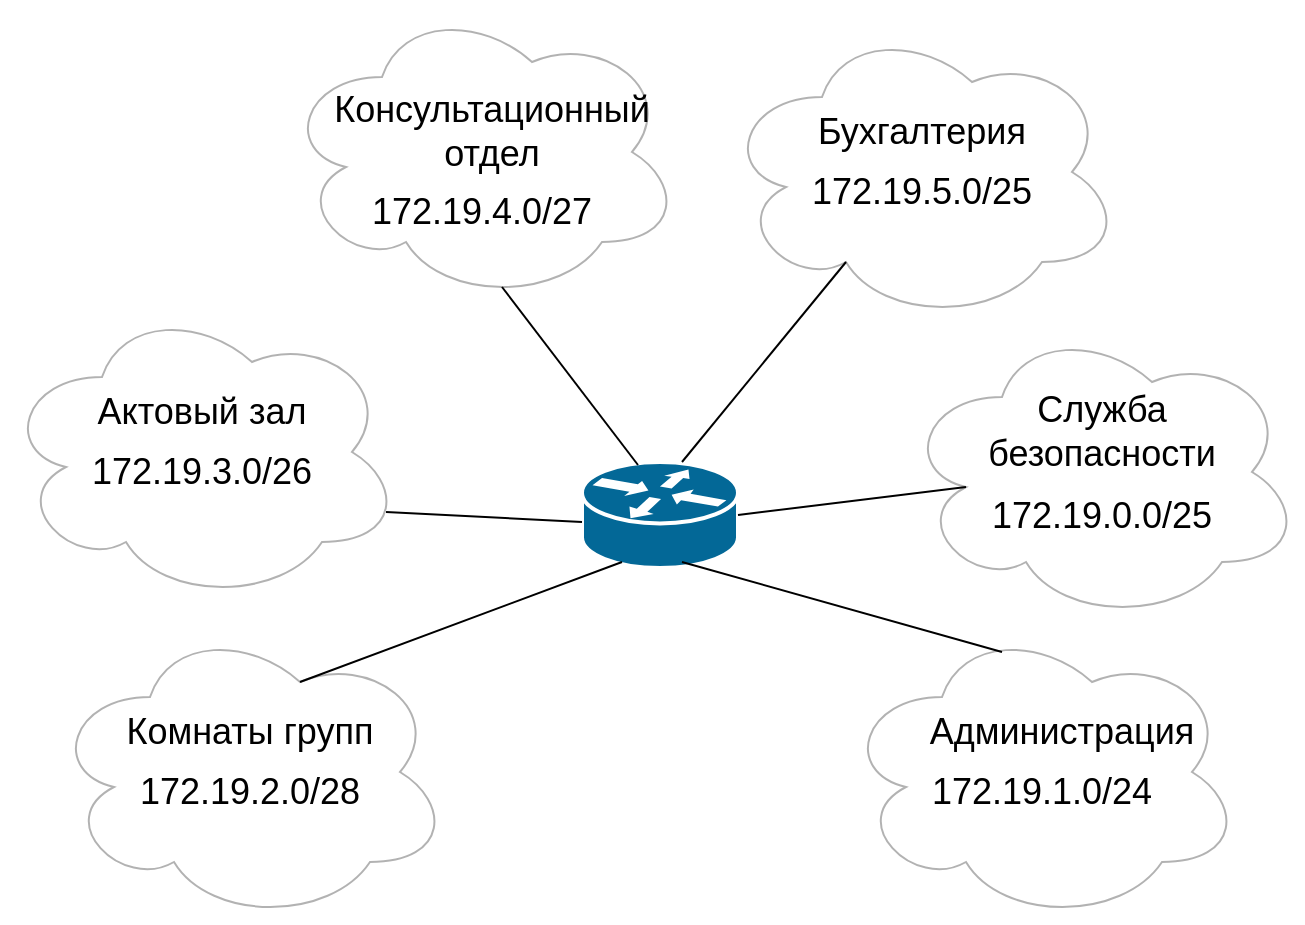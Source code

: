 <mxfile version="21.1.7" type="github">
  <diagram name="Страница 1" id="p27JUwvm5M4ZzsYuVRgJ">
    <mxGraphModel dx="580" dy="943" grid="1" gridSize="10" guides="1" tooltips="1" connect="1" arrows="1" fold="1" page="1" pageScale="1" pageWidth="827" pageHeight="1169" math="0" shadow="0">
      <root>
        <mxCell id="0" />
        <mxCell id="1" parent="0" />
        <mxCell id="jLHJVaF-LyCm6qlwedWC-1" value="" style="shape=mxgraph.cisco.routers.router;sketch=0;html=1;pointerEvents=1;dashed=0;fillColor=#036897;strokeColor=#ffffff;strokeWidth=2;verticalLabelPosition=bottom;verticalAlign=top;align=center;outlineConnect=0;" vertex="1" parent="1">
          <mxGeometry x="440" y="450" width="78" height="53" as="geometry" />
        </mxCell>
        <mxCell id="jLHJVaF-LyCm6qlwedWC-2" value="" style="ellipse;shape=cloud;whiteSpace=wrap;html=1;opacity=30;" vertex="1" parent="1">
          <mxGeometry x="290" y="220" width="200" height="150" as="geometry" />
        </mxCell>
        <mxCell id="jLHJVaF-LyCm6qlwedWC-3" value="" style="ellipse;shape=cloud;whiteSpace=wrap;html=1;opacity=30;" vertex="1" parent="1">
          <mxGeometry x="150" y="370" width="200" height="150" as="geometry" />
        </mxCell>
        <mxCell id="jLHJVaF-LyCm6qlwedWC-4" value="" style="ellipse;shape=cloud;whiteSpace=wrap;html=1;opacity=30;" vertex="1" parent="1">
          <mxGeometry x="174" y="530" width="200" height="150" as="geometry" />
        </mxCell>
        <mxCell id="jLHJVaF-LyCm6qlwedWC-5" value="" style="ellipse;shape=cloud;whiteSpace=wrap;html=1;opacity=30;fontSize=18;" vertex="1" parent="1">
          <mxGeometry x="510" y="230" width="200" height="150" as="geometry" />
        </mxCell>
        <mxCell id="jLHJVaF-LyCm6qlwedWC-6" value="" style="ellipse;shape=cloud;whiteSpace=wrap;html=1;opacity=30;" vertex="1" parent="1">
          <mxGeometry x="570" y="530" width="200" height="150" as="geometry" />
        </mxCell>
        <mxCell id="jLHJVaF-LyCm6qlwedWC-7" value="" style="ellipse;shape=cloud;whiteSpace=wrap;html=1;opacity=30;" vertex="1" parent="1">
          <mxGeometry x="600" y="380" width="200" height="150" as="geometry" />
        </mxCell>
        <mxCell id="jLHJVaF-LyCm6qlwedWC-9" value="" style="endArrow=none;html=1;rounded=0;exitX=0.625;exitY=0.2;exitDx=0;exitDy=0;exitPerimeter=0;" edge="1" parent="1" source="jLHJVaF-LyCm6qlwedWC-4">
          <mxGeometry width="50" height="50" relative="1" as="geometry">
            <mxPoint x="410" y="550" as="sourcePoint" />
            <mxPoint x="460" y="500" as="targetPoint" />
          </mxGeometry>
        </mxCell>
        <mxCell id="jLHJVaF-LyCm6qlwedWC-10" value="" style="endArrow=none;html=1;rounded=0;entryX=0.4;entryY=0.1;entryDx=0;entryDy=0;entryPerimeter=0;" edge="1" parent="1" target="jLHJVaF-LyCm6qlwedWC-6">
          <mxGeometry width="50" height="50" relative="1" as="geometry">
            <mxPoint x="490" y="500" as="sourcePoint" />
            <mxPoint x="540" y="450" as="targetPoint" />
          </mxGeometry>
        </mxCell>
        <mxCell id="jLHJVaF-LyCm6qlwedWC-13" value="" style="endArrow=none;html=1;rounded=0;entryX=0.96;entryY=0.7;entryDx=0;entryDy=0;entryPerimeter=0;" edge="1" parent="1" target="jLHJVaF-LyCm6qlwedWC-3">
          <mxGeometry width="50" height="50" relative="1" as="geometry">
            <mxPoint x="440" y="480" as="sourcePoint" />
            <mxPoint x="490" y="430" as="targetPoint" />
          </mxGeometry>
        </mxCell>
        <mxCell id="jLHJVaF-LyCm6qlwedWC-14" value="" style="endArrow=none;html=1;rounded=0;entryX=0.55;entryY=0.95;entryDx=0;entryDy=0;entryPerimeter=0;" edge="1" parent="1" target="jLHJVaF-LyCm6qlwedWC-2">
          <mxGeometry width="50" height="50" relative="1" as="geometry">
            <mxPoint x="468" y="451.5" as="sourcePoint" />
            <mxPoint x="518" y="401.5" as="targetPoint" />
          </mxGeometry>
        </mxCell>
        <mxCell id="jLHJVaF-LyCm6qlwedWC-15" value="" style="endArrow=none;html=1;rounded=0;entryX=0.31;entryY=0.8;entryDx=0;entryDy=0;entryPerimeter=0;" edge="1" parent="1" target="jLHJVaF-LyCm6qlwedWC-5">
          <mxGeometry width="50" height="50" relative="1" as="geometry">
            <mxPoint x="490" y="450" as="sourcePoint" />
            <mxPoint x="540" y="400" as="targetPoint" />
          </mxGeometry>
        </mxCell>
        <mxCell id="jLHJVaF-LyCm6qlwedWC-17" value="" style="endArrow=none;html=1;rounded=0;exitX=1;exitY=0.5;exitDx=0;exitDy=0;exitPerimeter=0;entryX=0.16;entryY=0.55;entryDx=0;entryDy=0;entryPerimeter=0;" edge="1" parent="1" source="jLHJVaF-LyCm6qlwedWC-1" target="jLHJVaF-LyCm6qlwedWC-7">
          <mxGeometry width="50" height="50" relative="1" as="geometry">
            <mxPoint x="570" y="530" as="sourcePoint" />
            <mxPoint x="620" y="480" as="targetPoint" />
          </mxGeometry>
        </mxCell>
        <mxCell id="jLHJVaF-LyCm6qlwedWC-19" value="&lt;font style=&quot;font-size: 18px;&quot;&gt;Актовый зал&lt;/font&gt;" style="text;html=1;strokeColor=none;fillColor=none;align=center;verticalAlign=middle;whiteSpace=wrap;rounded=0;" vertex="1" parent="1">
          <mxGeometry x="190" y="410" width="120" height="30" as="geometry" />
        </mxCell>
        <mxCell id="jLHJVaF-LyCm6qlwedWC-20" value="&lt;span style=&quot;font-size: 18px;&quot;&gt;Служба безопасности&lt;/span&gt;" style="text;html=1;strokeColor=none;fillColor=none;align=center;verticalAlign=middle;whiteSpace=wrap;rounded=0;" vertex="1" parent="1">
          <mxGeometry x="665" y="420" width="70" height="30" as="geometry" />
        </mxCell>
        <mxCell id="jLHJVaF-LyCm6qlwedWC-21" value="&lt;font style=&quot;font-size: 18px;&quot;&gt;Бухгалтерия&lt;/font&gt;" style="text;html=1;strokeColor=none;fillColor=none;align=center;verticalAlign=middle;whiteSpace=wrap;rounded=0;" vertex="1" parent="1">
          <mxGeometry x="580" y="270" width="60" height="30" as="geometry" />
        </mxCell>
        <mxCell id="jLHJVaF-LyCm6qlwedWC-22" value="&lt;font style=&quot;font-size: 18px;&quot;&gt;Администрация&lt;/font&gt;" style="text;html=1;strokeColor=none;fillColor=none;align=center;verticalAlign=middle;whiteSpace=wrap;rounded=0;" vertex="1" parent="1">
          <mxGeometry x="650" y="570" width="60" height="30" as="geometry" />
        </mxCell>
        <mxCell id="jLHJVaF-LyCm6qlwedWC-23" value="&lt;font style=&quot;font-size: 18px;&quot;&gt;Комнаты групп&lt;/font&gt;" style="text;html=1;strokeColor=none;fillColor=none;align=center;verticalAlign=middle;whiteSpace=wrap;rounded=0;" vertex="1" parent="1">
          <mxGeometry x="209" y="570" width="130" height="30" as="geometry" />
        </mxCell>
        <mxCell id="jLHJVaF-LyCm6qlwedWC-24" value="&lt;font style=&quot;font-size: 18px;&quot;&gt;Консультационный отдел&lt;/font&gt;" style="text;html=1;strokeColor=none;fillColor=none;align=center;verticalAlign=middle;whiteSpace=wrap;rounded=0;" vertex="1" parent="1">
          <mxGeometry x="310" y="270" width="170" height="30" as="geometry" />
        </mxCell>
        <mxCell id="jLHJVaF-LyCm6qlwedWC-25" value="&lt;font style=&quot;font-size: 18px;&quot;&gt;172.19.0.0/25&lt;/font&gt;" style="text;html=1;strokeColor=none;fillColor=none;align=center;verticalAlign=middle;whiteSpace=wrap;rounded=0;" vertex="1" parent="1">
          <mxGeometry x="670" y="461.5" width="60" height="30" as="geometry" />
        </mxCell>
        <mxCell id="jLHJVaF-LyCm6qlwedWC-26" value="&lt;font style=&quot;font-size: 18px;&quot;&gt;172.19.1.0/24&lt;/font&gt;" style="text;html=1;strokeColor=none;fillColor=none;align=center;verticalAlign=middle;whiteSpace=wrap;rounded=0;fontSize=18;" vertex="1" parent="1">
          <mxGeometry x="640" y="600" width="60" height="30" as="geometry" />
        </mxCell>
        <mxCell id="jLHJVaF-LyCm6qlwedWC-28" value="172.19.2.0/28" style="text;html=1;strokeColor=none;fillColor=none;align=center;verticalAlign=middle;whiteSpace=wrap;rounded=0;fontSize=18;" vertex="1" parent="1">
          <mxGeometry x="214" y="600" width="120" height="30" as="geometry" />
        </mxCell>
        <mxCell id="jLHJVaF-LyCm6qlwedWC-29" value="172.19.3.0/26" style="text;html=1;strokeColor=none;fillColor=none;align=center;verticalAlign=middle;whiteSpace=wrap;rounded=0;fontSize=18;" vertex="1" parent="1">
          <mxGeometry x="220" y="440" width="60" height="30" as="geometry" />
        </mxCell>
        <mxCell id="jLHJVaF-LyCm6qlwedWC-30" value="172.19.4.0/27" style="text;html=1;strokeColor=none;fillColor=none;align=center;verticalAlign=middle;whiteSpace=wrap;rounded=0;fontSize=18;" vertex="1" parent="1">
          <mxGeometry x="360" y="310" width="60" height="30" as="geometry" />
        </mxCell>
        <mxCell id="jLHJVaF-LyCm6qlwedWC-31" value="172.19.5.0/25" style="text;html=1;strokeColor=none;fillColor=none;align=center;verticalAlign=middle;whiteSpace=wrap;rounded=0;fontSize=18;" vertex="1" parent="1">
          <mxGeometry x="580" y="300" width="60" height="30" as="geometry" />
        </mxCell>
      </root>
    </mxGraphModel>
  </diagram>
</mxfile>
